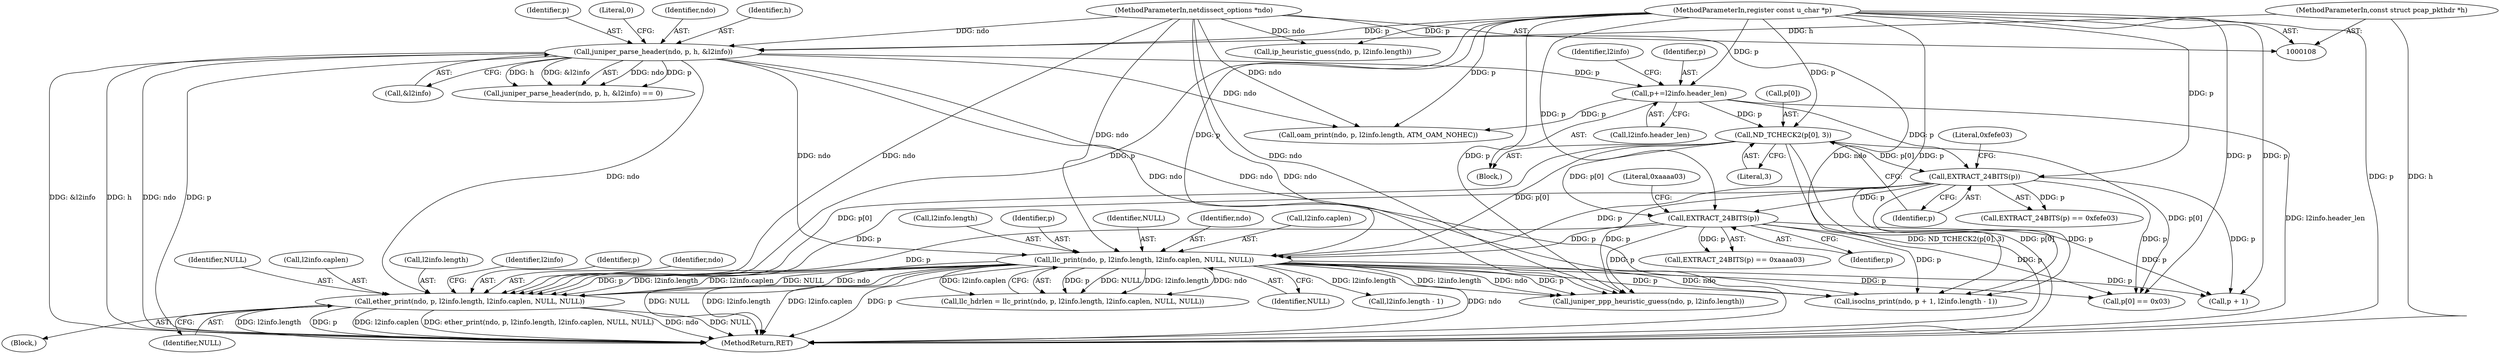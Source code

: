 digraph "0_tcpdump_b534e304568585707c4a92422aeca25cf908ff02_0@pointer" {
"1000209" [label="(Call,ether_print(ndo, p, l2info.length, l2info.caplen, NULL, NULL))"];
"1000122" [label="(Call,juniper_parse_header(ndo, p, h, &l2info))"];
"1000109" [label="(MethodParameterIn,netdissect_options *ndo)"];
"1000111" [label="(MethodParameterIn,register const u_char *p)"];
"1000110" [label="(MethodParameterIn,const struct pcap_pkthdr *h)"];
"1000176" [label="(Call,llc_print(ndo, p, l2info.length, l2info.caplen, NULL, NULL))"];
"1000158" [label="(Call,ND_TCHECK2(p[0], 3))"];
"1000133" [label="(Call,p+=l2info.header_len)"];
"1000166" [label="(Call,EXTRACT_24BITS(p))"];
"1000170" [label="(Call,EXTRACT_24BITS(p))"];
"1000233" [label="(Call,p + 1)"];
"1000111" [label="(MethodParameterIn,register const u_char *p)"];
"1000165" [label="(Call,EXTRACT_24BITS(p) == 0xfefe03)"];
"1000212" [label="(Call,l2info.length)"];
"1000260" [label="(Call,ip_heuristic_guess(ndo, p, l2info.length))"];
"1000174" [label="(Call,llc_hdrlen = llc_print(ndo, p, l2info.length, l2info.caplen, NULL, NULL))"];
"1000170" [label="(Call,EXTRACT_24BITS(p))"];
"1000166" [label="(Call,EXTRACT_24BITS(p))"];
"1000222" [label="(Identifier,l2info)"];
"1000135" [label="(Call,l2info.header_len)"];
"1000126" [label="(Call,&l2info)"];
"1000186" [label="(Identifier,NULL)"];
"1000158" [label="(Call,ND_TCHECK2(p[0], 3))"];
"1000211" [label="(Identifier,p)"];
"1000124" [label="(Identifier,p)"];
"1000231" [label="(Call,isoclns_print(ndo, p + 1, l2info.length - 1))"];
"1000208" [label="(Block,)"];
"1000210" [label="(Identifier,ndo)"];
"1000172" [label="(Literal,0xaaaa03)"];
"1000178" [label="(Identifier,p)"];
"1000162" [label="(Literal,3)"];
"1000225" [label="(Call,p[0] == 0x03)"];
"1000121" [label="(Call,juniper_parse_header(ndo, p, h, &l2info) == 0)"];
"1000169" [label="(Call,EXTRACT_24BITS(p) == 0xaaaa03)"];
"1000112" [label="(Block,)"];
"1000159" [label="(Call,p[0])"];
"1000109" [label="(MethodParameterIn,netdissect_options *ndo)"];
"1000185" [label="(Identifier,NULL)"];
"1000122" [label="(Call,juniper_parse_header(ndo, p, h, &l2info))"];
"1000177" [label="(Identifier,ndo)"];
"1000167" [label="(Identifier,p)"];
"1000182" [label="(Call,l2info.caplen)"];
"1000128" [label="(Literal,0)"];
"1000168" [label="(Literal,0xfefe03)"];
"1000171" [label="(Identifier,p)"];
"1000123" [label="(Identifier,ndo)"];
"1000125" [label="(Identifier,h)"];
"1000110" [label="(MethodParameterIn,const struct pcap_pkthdr *h)"];
"1000142" [label="(Identifier,l2info)"];
"1000219" [label="(Identifier,NULL)"];
"1000133" [label="(Call,p+=l2info.header_len)"];
"1000284" [label="(MethodReturn,RET)"];
"1000147" [label="(Call,oam_print(ndo, p, l2info.length, ATM_OAM_NOHEC))"];
"1000218" [label="(Identifier,NULL)"];
"1000179" [label="(Call,l2info.length)"];
"1000209" [label="(Call,ether_print(ndo, p, l2info.length, l2info.caplen, NULL, NULL))"];
"1000176" [label="(Call,llc_print(ndo, p, l2info.length, l2info.caplen, NULL, NULL))"];
"1000215" [label="(Call,l2info.caplen)"];
"1000247" [label="(Call,juniper_ppp_heuristic_guess(ndo, p, l2info.length))"];
"1000236" [label="(Call,l2info.length - 1)"];
"1000134" [label="(Identifier,p)"];
"1000209" -> "1000208"  [label="AST: "];
"1000209" -> "1000219"  [label="CFG: "];
"1000210" -> "1000209"  [label="AST: "];
"1000211" -> "1000209"  [label="AST: "];
"1000212" -> "1000209"  [label="AST: "];
"1000215" -> "1000209"  [label="AST: "];
"1000218" -> "1000209"  [label="AST: "];
"1000219" -> "1000209"  [label="AST: "];
"1000222" -> "1000209"  [label="CFG: "];
"1000209" -> "1000284"  [label="DDG: ether_print(ndo, p, l2info.length, l2info.caplen, NULL, NULL)"];
"1000209" -> "1000284"  [label="DDG: ndo"];
"1000209" -> "1000284"  [label="DDG: NULL"];
"1000209" -> "1000284"  [label="DDG: l2info.length"];
"1000209" -> "1000284"  [label="DDG: p"];
"1000209" -> "1000284"  [label="DDG: l2info.caplen"];
"1000122" -> "1000209"  [label="DDG: ndo"];
"1000176" -> "1000209"  [label="DDG: ndo"];
"1000176" -> "1000209"  [label="DDG: p"];
"1000176" -> "1000209"  [label="DDG: l2info.length"];
"1000176" -> "1000209"  [label="DDG: l2info.caplen"];
"1000176" -> "1000209"  [label="DDG: NULL"];
"1000109" -> "1000209"  [label="DDG: ndo"];
"1000166" -> "1000209"  [label="DDG: p"];
"1000170" -> "1000209"  [label="DDG: p"];
"1000158" -> "1000209"  [label="DDG: p[0]"];
"1000111" -> "1000209"  [label="DDG: p"];
"1000122" -> "1000121"  [label="AST: "];
"1000122" -> "1000126"  [label="CFG: "];
"1000123" -> "1000122"  [label="AST: "];
"1000124" -> "1000122"  [label="AST: "];
"1000125" -> "1000122"  [label="AST: "];
"1000126" -> "1000122"  [label="AST: "];
"1000128" -> "1000122"  [label="CFG: "];
"1000122" -> "1000284"  [label="DDG: &l2info"];
"1000122" -> "1000284"  [label="DDG: h"];
"1000122" -> "1000284"  [label="DDG: ndo"];
"1000122" -> "1000284"  [label="DDG: p"];
"1000122" -> "1000121"  [label="DDG: ndo"];
"1000122" -> "1000121"  [label="DDG: p"];
"1000122" -> "1000121"  [label="DDG: h"];
"1000122" -> "1000121"  [label="DDG: &l2info"];
"1000109" -> "1000122"  [label="DDG: ndo"];
"1000111" -> "1000122"  [label="DDG: p"];
"1000110" -> "1000122"  [label="DDG: h"];
"1000122" -> "1000133"  [label="DDG: p"];
"1000122" -> "1000147"  [label="DDG: ndo"];
"1000122" -> "1000176"  [label="DDG: ndo"];
"1000122" -> "1000231"  [label="DDG: ndo"];
"1000122" -> "1000247"  [label="DDG: ndo"];
"1000109" -> "1000108"  [label="AST: "];
"1000109" -> "1000284"  [label="DDG: ndo"];
"1000109" -> "1000147"  [label="DDG: ndo"];
"1000109" -> "1000176"  [label="DDG: ndo"];
"1000109" -> "1000231"  [label="DDG: ndo"];
"1000109" -> "1000247"  [label="DDG: ndo"];
"1000109" -> "1000260"  [label="DDG: ndo"];
"1000111" -> "1000108"  [label="AST: "];
"1000111" -> "1000284"  [label="DDG: p"];
"1000111" -> "1000133"  [label="DDG: p"];
"1000111" -> "1000147"  [label="DDG: p"];
"1000111" -> "1000158"  [label="DDG: p"];
"1000111" -> "1000166"  [label="DDG: p"];
"1000111" -> "1000170"  [label="DDG: p"];
"1000111" -> "1000176"  [label="DDG: p"];
"1000111" -> "1000225"  [label="DDG: p"];
"1000111" -> "1000231"  [label="DDG: p"];
"1000111" -> "1000233"  [label="DDG: p"];
"1000111" -> "1000247"  [label="DDG: p"];
"1000111" -> "1000260"  [label="DDG: p"];
"1000110" -> "1000108"  [label="AST: "];
"1000110" -> "1000284"  [label="DDG: h"];
"1000176" -> "1000174"  [label="AST: "];
"1000176" -> "1000186"  [label="CFG: "];
"1000177" -> "1000176"  [label="AST: "];
"1000178" -> "1000176"  [label="AST: "];
"1000179" -> "1000176"  [label="AST: "];
"1000182" -> "1000176"  [label="AST: "];
"1000185" -> "1000176"  [label="AST: "];
"1000186" -> "1000176"  [label="AST: "];
"1000174" -> "1000176"  [label="CFG: "];
"1000176" -> "1000284"  [label="DDG: NULL"];
"1000176" -> "1000284"  [label="DDG: l2info.length"];
"1000176" -> "1000284"  [label="DDG: l2info.caplen"];
"1000176" -> "1000284"  [label="DDG: p"];
"1000176" -> "1000284"  [label="DDG: ndo"];
"1000176" -> "1000174"  [label="DDG: p"];
"1000176" -> "1000174"  [label="DDG: NULL"];
"1000176" -> "1000174"  [label="DDG: l2info.length"];
"1000176" -> "1000174"  [label="DDG: ndo"];
"1000176" -> "1000174"  [label="DDG: l2info.caplen"];
"1000158" -> "1000176"  [label="DDG: p[0]"];
"1000166" -> "1000176"  [label="DDG: p"];
"1000170" -> "1000176"  [label="DDG: p"];
"1000176" -> "1000225"  [label="DDG: p"];
"1000176" -> "1000231"  [label="DDG: ndo"];
"1000176" -> "1000231"  [label="DDG: p"];
"1000176" -> "1000233"  [label="DDG: p"];
"1000176" -> "1000236"  [label="DDG: l2info.length"];
"1000176" -> "1000247"  [label="DDG: ndo"];
"1000176" -> "1000247"  [label="DDG: p"];
"1000176" -> "1000247"  [label="DDG: l2info.length"];
"1000158" -> "1000112"  [label="AST: "];
"1000158" -> "1000162"  [label="CFG: "];
"1000159" -> "1000158"  [label="AST: "];
"1000162" -> "1000158"  [label="AST: "];
"1000167" -> "1000158"  [label="CFG: "];
"1000158" -> "1000284"  [label="DDG: ND_TCHECK2(p[0], 3)"];
"1000158" -> "1000284"  [label="DDG: p[0]"];
"1000133" -> "1000158"  [label="DDG: p"];
"1000158" -> "1000166"  [label="DDG: p[0]"];
"1000158" -> "1000170"  [label="DDG: p[0]"];
"1000158" -> "1000225"  [label="DDG: p[0]"];
"1000133" -> "1000112"  [label="AST: "];
"1000133" -> "1000135"  [label="CFG: "];
"1000134" -> "1000133"  [label="AST: "];
"1000135" -> "1000133"  [label="AST: "];
"1000142" -> "1000133"  [label="CFG: "];
"1000133" -> "1000284"  [label="DDG: l2info.header_len"];
"1000133" -> "1000147"  [label="DDG: p"];
"1000133" -> "1000166"  [label="DDG: p"];
"1000166" -> "1000165"  [label="AST: "];
"1000166" -> "1000167"  [label="CFG: "];
"1000167" -> "1000166"  [label="AST: "];
"1000168" -> "1000166"  [label="CFG: "];
"1000166" -> "1000165"  [label="DDG: p"];
"1000166" -> "1000170"  [label="DDG: p"];
"1000166" -> "1000225"  [label="DDG: p"];
"1000166" -> "1000231"  [label="DDG: p"];
"1000166" -> "1000233"  [label="DDG: p"];
"1000166" -> "1000247"  [label="DDG: p"];
"1000170" -> "1000169"  [label="AST: "];
"1000170" -> "1000171"  [label="CFG: "];
"1000171" -> "1000170"  [label="AST: "];
"1000172" -> "1000170"  [label="CFG: "];
"1000170" -> "1000169"  [label="DDG: p"];
"1000170" -> "1000225"  [label="DDG: p"];
"1000170" -> "1000231"  [label="DDG: p"];
"1000170" -> "1000233"  [label="DDG: p"];
"1000170" -> "1000247"  [label="DDG: p"];
}
